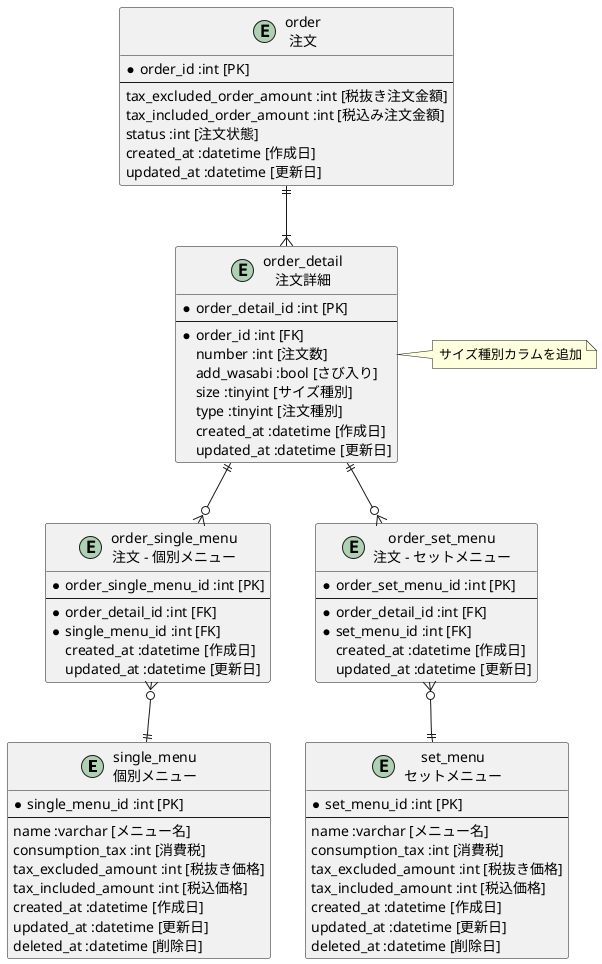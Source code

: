 @startuml

entity single_menu as "single_menu\n個別メニュー" {
  *single_menu_id :int [PK]
  --
  name :varchar [メニュー名]
  consumption_tax :int [消費税]
  tax_excluded_amount :int [税抜き価格]
  tax_included_amount :int [税込価格]
  created_at :datetime [作成日]
  updated_at :datetime [更新日]
  deleted_at :datetime [削除日]
}

entity order_single_menu as "order_single_menu\n注文 - 個別メニュー" {
  *order_single_menu_id :int [PK]
  --
  *order_detail_id :int [FK]
  *single_menu_id :int [FK]
  created_at :datetime [作成日]
  updated_at :datetime [更新日]
}

entity set_menu as "set_menu\nセットメニュー" {
  *set_menu_id :int [PK]
  --
  name :varchar [メニュー名]
  consumption_tax :int [消費税]
  tax_excluded_amount :int [税抜き価格]
  tax_included_amount :int [税込価格]
  created_at :datetime [作成日]
  updated_at :datetime [更新日]
  deleted_at :datetime [削除日]
}

entity order_set_menu as "order_set_menu\n注文 - セットメニュー" {
  *order_set_menu_id :int [PK]
  --
  *order_detail_id :int [FK]
  *set_menu_id :int [FK]
  created_at :datetime [作成日]
  updated_at :datetime [更新日]
}

entity order as "order\n注文" {
  *order_id :int [PK]
  --
  tax_excluded_order_amount :int [税抜き注文金額]
  tax_included_order_amount :int [税込み注文金額]
  status :int [注文状態]
  created_at :datetime [作成日]
  updated_at :datetime [更新日]
}

entity order_detail as "order_detail\n注文詳細" {
  *order_detail_id :int [PK]
  --
  *order_id :int [FK]
  number :int [注文数]
  add_wasabi :bool [さび入り]
  size :tinyint [サイズ種別]
  type :tinyint [注文種別]
  created_at :datetime [作成日]
  updated_at :datetime [更新日]
}

note right: サイズ種別カラムを追加

order ||-d-|{ order_detail
order_detail ||--o{ order_single_menu
order_detail ||--o{ order_set_menu
order_single_menu }o--|| single_menu
order_set_menu }o--|| set_menu

@enduml